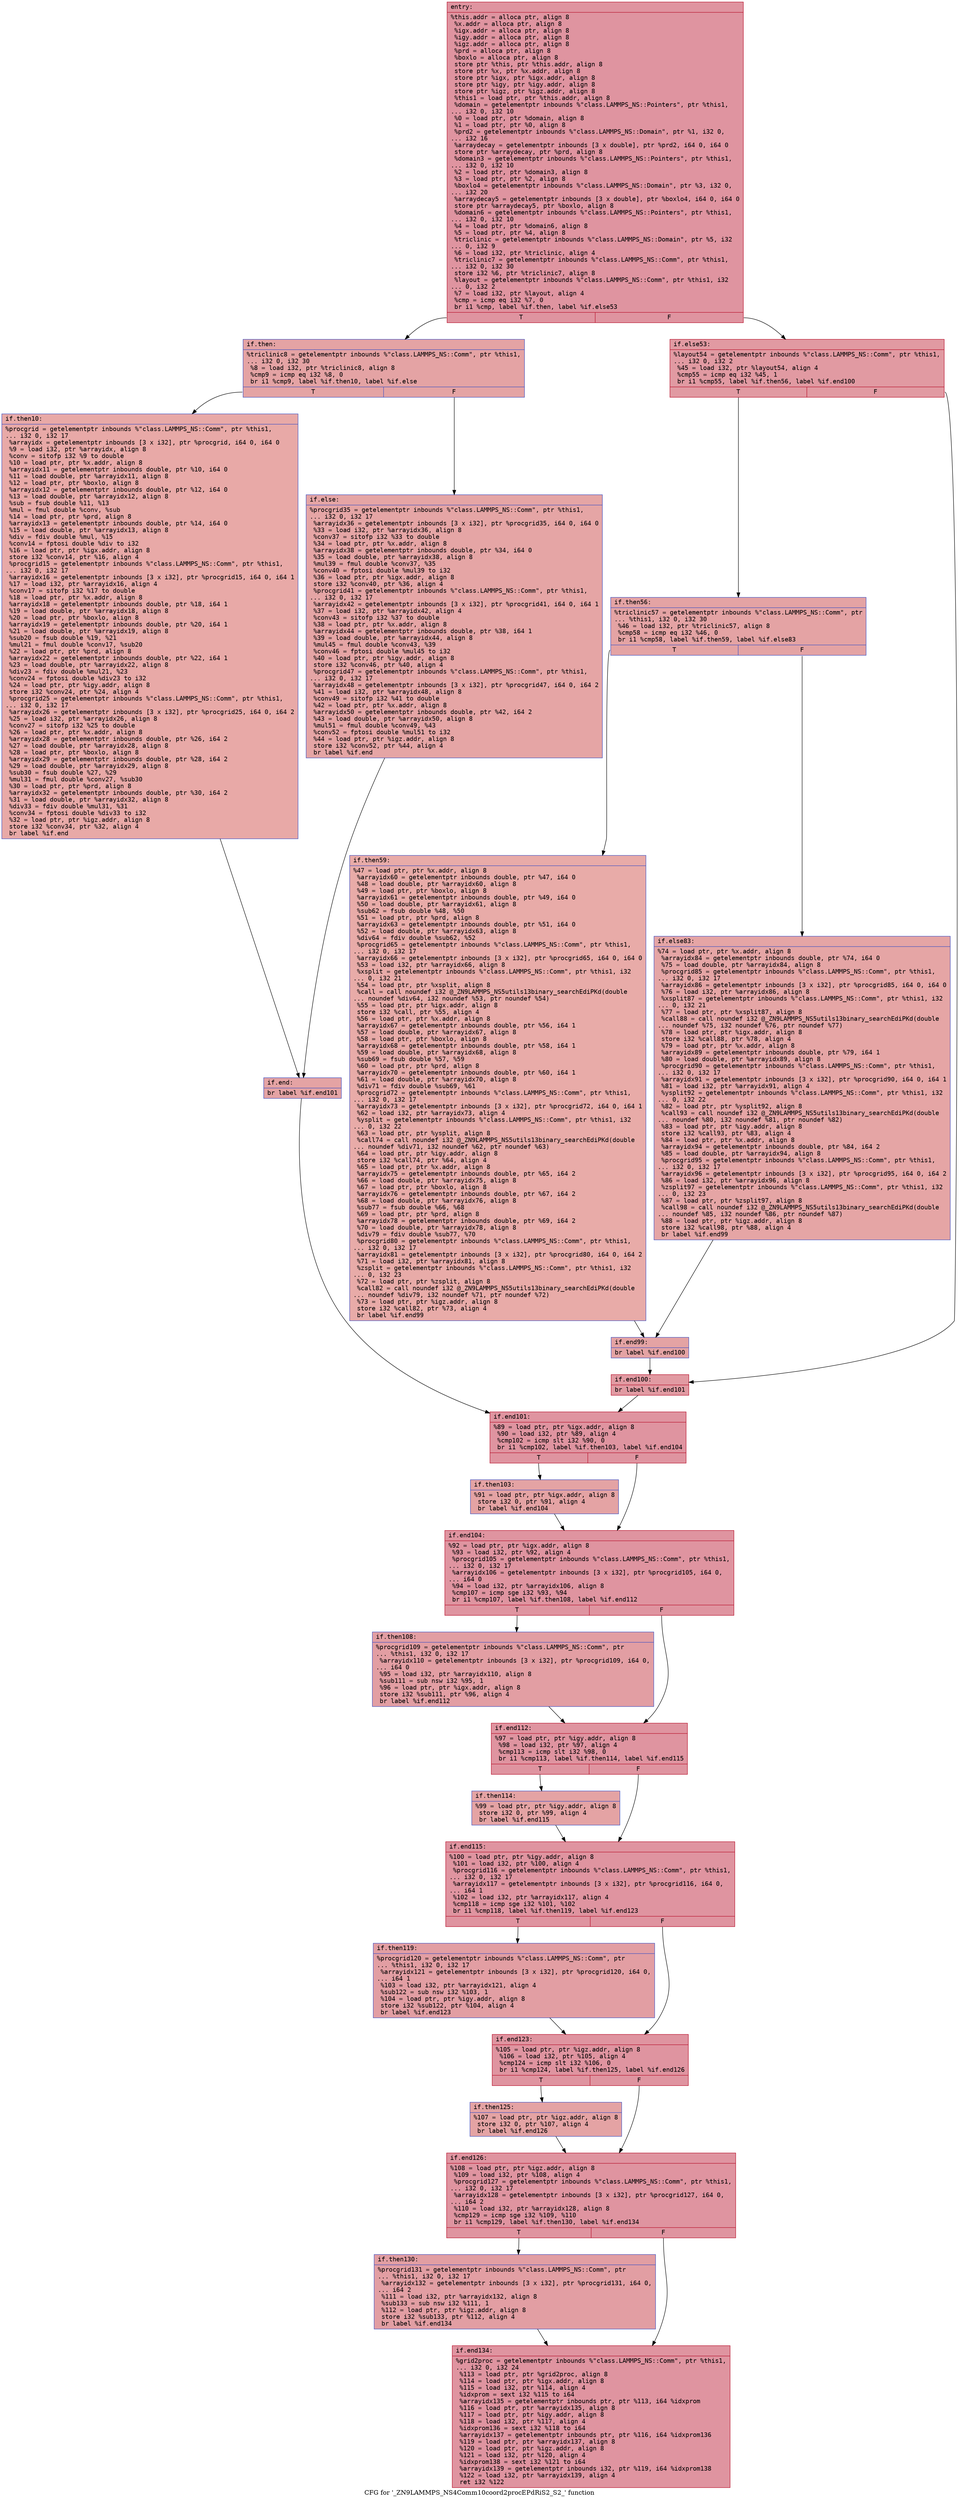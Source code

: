 digraph "CFG for '_ZN9LAMMPS_NS4Comm10coord2procEPdRiS2_S2_' function" {
	label="CFG for '_ZN9LAMMPS_NS4Comm10coord2procEPdRiS2_S2_' function";

	Node0x5626be1ecd10 [shape=record,color="#b70d28ff", style=filled, fillcolor="#b70d2870" fontname="Courier",label="{entry:\l|  %this.addr = alloca ptr, align 8\l  %x.addr = alloca ptr, align 8\l  %igx.addr = alloca ptr, align 8\l  %igy.addr = alloca ptr, align 8\l  %igz.addr = alloca ptr, align 8\l  %prd = alloca ptr, align 8\l  %boxlo = alloca ptr, align 8\l  store ptr %this, ptr %this.addr, align 8\l  store ptr %x, ptr %x.addr, align 8\l  store ptr %igx, ptr %igx.addr, align 8\l  store ptr %igy, ptr %igy.addr, align 8\l  store ptr %igz, ptr %igz.addr, align 8\l  %this1 = load ptr, ptr %this.addr, align 8\l  %domain = getelementptr inbounds %\"class.LAMMPS_NS::Pointers\", ptr %this1,\l... i32 0, i32 10\l  %0 = load ptr, ptr %domain, align 8\l  %1 = load ptr, ptr %0, align 8\l  %prd2 = getelementptr inbounds %\"class.LAMMPS_NS::Domain\", ptr %1, i32 0,\l... i32 16\l  %arraydecay = getelementptr inbounds [3 x double], ptr %prd2, i64 0, i64 0\l  store ptr %arraydecay, ptr %prd, align 8\l  %domain3 = getelementptr inbounds %\"class.LAMMPS_NS::Pointers\", ptr %this1,\l... i32 0, i32 10\l  %2 = load ptr, ptr %domain3, align 8\l  %3 = load ptr, ptr %2, align 8\l  %boxlo4 = getelementptr inbounds %\"class.LAMMPS_NS::Domain\", ptr %3, i32 0,\l... i32 20\l  %arraydecay5 = getelementptr inbounds [3 x double], ptr %boxlo4, i64 0, i64 0\l  store ptr %arraydecay5, ptr %boxlo, align 8\l  %domain6 = getelementptr inbounds %\"class.LAMMPS_NS::Pointers\", ptr %this1,\l... i32 0, i32 10\l  %4 = load ptr, ptr %domain6, align 8\l  %5 = load ptr, ptr %4, align 8\l  %triclinic = getelementptr inbounds %\"class.LAMMPS_NS::Domain\", ptr %5, i32\l... 0, i32 9\l  %6 = load i32, ptr %triclinic, align 4\l  %triclinic7 = getelementptr inbounds %\"class.LAMMPS_NS::Comm\", ptr %this1,\l... i32 0, i32 30\l  store i32 %6, ptr %triclinic7, align 8\l  %layout = getelementptr inbounds %\"class.LAMMPS_NS::Comm\", ptr %this1, i32\l... 0, i32 2\l  %7 = load i32, ptr %layout, align 4\l  %cmp = icmp eq i32 %7, 0\l  br i1 %cmp, label %if.then, label %if.else53\l|{<s0>T|<s1>F}}"];
	Node0x5626be1ecd10:s0 -> Node0x5626be1ed410[tooltip="entry -> if.then\nProbability 37.50%" ];
	Node0x5626be1ecd10:s1 -> Node0x5626be1ed480[tooltip="entry -> if.else53\nProbability 62.50%" ];
	Node0x5626be1ed410 [shape=record,color="#3d50c3ff", style=filled, fillcolor="#c32e3170" fontname="Courier",label="{if.then:\l|  %triclinic8 = getelementptr inbounds %\"class.LAMMPS_NS::Comm\", ptr %this1,\l... i32 0, i32 30\l  %8 = load i32, ptr %triclinic8, align 8\l  %cmp9 = icmp eq i32 %8, 0\l  br i1 %cmp9, label %if.then10, label %if.else\l|{<s0>T|<s1>F}}"];
	Node0x5626be1ed410:s0 -> Node0x5626be1eee40[tooltip="if.then -> if.then10\nProbability 37.50%" ];
	Node0x5626be1ed410:s1 -> Node0x5626be1eeec0[tooltip="if.then -> if.else\nProbability 62.50%" ];
	Node0x5626be1eee40 [shape=record,color="#3d50c3ff", style=filled, fillcolor="#ca3b3770" fontname="Courier",label="{if.then10:\l|  %procgrid = getelementptr inbounds %\"class.LAMMPS_NS::Comm\", ptr %this1,\l... i32 0, i32 17\l  %arrayidx = getelementptr inbounds [3 x i32], ptr %procgrid, i64 0, i64 0\l  %9 = load i32, ptr %arrayidx, align 8\l  %conv = sitofp i32 %9 to double\l  %10 = load ptr, ptr %x.addr, align 8\l  %arrayidx11 = getelementptr inbounds double, ptr %10, i64 0\l  %11 = load double, ptr %arrayidx11, align 8\l  %12 = load ptr, ptr %boxlo, align 8\l  %arrayidx12 = getelementptr inbounds double, ptr %12, i64 0\l  %13 = load double, ptr %arrayidx12, align 8\l  %sub = fsub double %11, %13\l  %mul = fmul double %conv, %sub\l  %14 = load ptr, ptr %prd, align 8\l  %arrayidx13 = getelementptr inbounds double, ptr %14, i64 0\l  %15 = load double, ptr %arrayidx13, align 8\l  %div = fdiv double %mul, %15\l  %conv14 = fptosi double %div to i32\l  %16 = load ptr, ptr %igx.addr, align 8\l  store i32 %conv14, ptr %16, align 4\l  %procgrid15 = getelementptr inbounds %\"class.LAMMPS_NS::Comm\", ptr %this1,\l... i32 0, i32 17\l  %arrayidx16 = getelementptr inbounds [3 x i32], ptr %procgrid15, i64 0, i64 1\l  %17 = load i32, ptr %arrayidx16, align 4\l  %conv17 = sitofp i32 %17 to double\l  %18 = load ptr, ptr %x.addr, align 8\l  %arrayidx18 = getelementptr inbounds double, ptr %18, i64 1\l  %19 = load double, ptr %arrayidx18, align 8\l  %20 = load ptr, ptr %boxlo, align 8\l  %arrayidx19 = getelementptr inbounds double, ptr %20, i64 1\l  %21 = load double, ptr %arrayidx19, align 8\l  %sub20 = fsub double %19, %21\l  %mul21 = fmul double %conv17, %sub20\l  %22 = load ptr, ptr %prd, align 8\l  %arrayidx22 = getelementptr inbounds double, ptr %22, i64 1\l  %23 = load double, ptr %arrayidx22, align 8\l  %div23 = fdiv double %mul21, %23\l  %conv24 = fptosi double %div23 to i32\l  %24 = load ptr, ptr %igy.addr, align 8\l  store i32 %conv24, ptr %24, align 4\l  %procgrid25 = getelementptr inbounds %\"class.LAMMPS_NS::Comm\", ptr %this1,\l... i32 0, i32 17\l  %arrayidx26 = getelementptr inbounds [3 x i32], ptr %procgrid25, i64 0, i64 2\l  %25 = load i32, ptr %arrayidx26, align 8\l  %conv27 = sitofp i32 %25 to double\l  %26 = load ptr, ptr %x.addr, align 8\l  %arrayidx28 = getelementptr inbounds double, ptr %26, i64 2\l  %27 = load double, ptr %arrayidx28, align 8\l  %28 = load ptr, ptr %boxlo, align 8\l  %arrayidx29 = getelementptr inbounds double, ptr %28, i64 2\l  %29 = load double, ptr %arrayidx29, align 8\l  %sub30 = fsub double %27, %29\l  %mul31 = fmul double %conv27, %sub30\l  %30 = load ptr, ptr %prd, align 8\l  %arrayidx32 = getelementptr inbounds double, ptr %30, i64 2\l  %31 = load double, ptr %arrayidx32, align 8\l  %div33 = fdiv double %mul31, %31\l  %conv34 = fptosi double %div33 to i32\l  %32 = load ptr, ptr %igz.addr, align 8\l  store i32 %conv34, ptr %32, align 4\l  br label %if.end\l}"];
	Node0x5626be1eee40 -> Node0x5626be1f1580[tooltip="if.then10 -> if.end\nProbability 100.00%" ];
	Node0x5626be1eeec0 [shape=record,color="#3d50c3ff", style=filled, fillcolor="#c5333470" fontname="Courier",label="{if.else:\l|  %procgrid35 = getelementptr inbounds %\"class.LAMMPS_NS::Comm\", ptr %this1,\l... i32 0, i32 17\l  %arrayidx36 = getelementptr inbounds [3 x i32], ptr %procgrid35, i64 0, i64 0\l  %33 = load i32, ptr %arrayidx36, align 8\l  %conv37 = sitofp i32 %33 to double\l  %34 = load ptr, ptr %x.addr, align 8\l  %arrayidx38 = getelementptr inbounds double, ptr %34, i64 0\l  %35 = load double, ptr %arrayidx38, align 8\l  %mul39 = fmul double %conv37, %35\l  %conv40 = fptosi double %mul39 to i32\l  %36 = load ptr, ptr %igx.addr, align 8\l  store i32 %conv40, ptr %36, align 4\l  %procgrid41 = getelementptr inbounds %\"class.LAMMPS_NS::Comm\", ptr %this1,\l... i32 0, i32 17\l  %arrayidx42 = getelementptr inbounds [3 x i32], ptr %procgrid41, i64 0, i64 1\l  %37 = load i32, ptr %arrayidx42, align 4\l  %conv43 = sitofp i32 %37 to double\l  %38 = load ptr, ptr %x.addr, align 8\l  %arrayidx44 = getelementptr inbounds double, ptr %38, i64 1\l  %39 = load double, ptr %arrayidx44, align 8\l  %mul45 = fmul double %conv43, %39\l  %conv46 = fptosi double %mul45 to i32\l  %40 = load ptr, ptr %igy.addr, align 8\l  store i32 %conv46, ptr %40, align 4\l  %procgrid47 = getelementptr inbounds %\"class.LAMMPS_NS::Comm\", ptr %this1,\l... i32 0, i32 17\l  %arrayidx48 = getelementptr inbounds [3 x i32], ptr %procgrid47, i64 0, i64 2\l  %41 = load i32, ptr %arrayidx48, align 8\l  %conv49 = sitofp i32 %41 to double\l  %42 = load ptr, ptr %x.addr, align 8\l  %arrayidx50 = getelementptr inbounds double, ptr %42, i64 2\l  %43 = load double, ptr %arrayidx50, align 8\l  %mul51 = fmul double %conv49, %43\l  %conv52 = fptosi double %mul51 to i32\l  %44 = load ptr, ptr %igz.addr, align 8\l  store i32 %conv52, ptr %44, align 4\l  br label %if.end\l}"];
	Node0x5626be1eeec0 -> Node0x5626be1f1580[tooltip="if.else -> if.end\nProbability 100.00%" ];
	Node0x5626be1f1580 [shape=record,color="#3d50c3ff", style=filled, fillcolor="#c32e3170" fontname="Courier",label="{if.end:\l|  br label %if.end101\l}"];
	Node0x5626be1f1580 -> Node0x5626be1f2c30[tooltip="if.end -> if.end101\nProbability 100.00%" ];
	Node0x5626be1ed480 [shape=record,color="#b70d28ff", style=filled, fillcolor="#bb1b2c70" fontname="Courier",label="{if.else53:\l|  %layout54 = getelementptr inbounds %\"class.LAMMPS_NS::Comm\", ptr %this1,\l... i32 0, i32 2\l  %45 = load i32, ptr %layout54, align 4\l  %cmp55 = icmp eq i32 %45, 1\l  br i1 %cmp55, label %if.then56, label %if.end100\l|{<s0>T|<s1>F}}"];
	Node0x5626be1ed480:s0 -> Node0x5626be1f2f40[tooltip="if.else53 -> if.then56\nProbability 50.00%" ];
	Node0x5626be1ed480:s1 -> Node0x5626be1f2fc0[tooltip="if.else53 -> if.end100\nProbability 50.00%" ];
	Node0x5626be1f2f40 [shape=record,color="#3d50c3ff", style=filled, fillcolor="#c32e3170" fontname="Courier",label="{if.then56:\l|  %triclinic57 = getelementptr inbounds %\"class.LAMMPS_NS::Comm\", ptr\l... %this1, i32 0, i32 30\l  %46 = load i32, ptr %triclinic57, align 8\l  %cmp58 = icmp eq i32 %46, 0\l  br i1 %cmp58, label %if.then59, label %if.else83\l|{<s0>T|<s1>F}}"];
	Node0x5626be1f2f40:s0 -> Node0x5626be1f3310[tooltip="if.then56 -> if.then59\nProbability 37.50%" ];
	Node0x5626be1f2f40:s1 -> Node0x5626be1f3390[tooltip="if.then56 -> if.else83\nProbability 62.50%" ];
	Node0x5626be1f3310 [shape=record,color="#3d50c3ff", style=filled, fillcolor="#cc403a70" fontname="Courier",label="{if.then59:\l|  %47 = load ptr, ptr %x.addr, align 8\l  %arrayidx60 = getelementptr inbounds double, ptr %47, i64 0\l  %48 = load double, ptr %arrayidx60, align 8\l  %49 = load ptr, ptr %boxlo, align 8\l  %arrayidx61 = getelementptr inbounds double, ptr %49, i64 0\l  %50 = load double, ptr %arrayidx61, align 8\l  %sub62 = fsub double %48, %50\l  %51 = load ptr, ptr %prd, align 8\l  %arrayidx63 = getelementptr inbounds double, ptr %51, i64 0\l  %52 = load double, ptr %arrayidx63, align 8\l  %div64 = fdiv double %sub62, %52\l  %procgrid65 = getelementptr inbounds %\"class.LAMMPS_NS::Comm\", ptr %this1,\l... i32 0, i32 17\l  %arrayidx66 = getelementptr inbounds [3 x i32], ptr %procgrid65, i64 0, i64 0\l  %53 = load i32, ptr %arrayidx66, align 8\l  %xsplit = getelementptr inbounds %\"class.LAMMPS_NS::Comm\", ptr %this1, i32\l... 0, i32 21\l  %54 = load ptr, ptr %xsplit, align 8\l  %call = call noundef i32 @_ZN9LAMMPS_NS5utils13binary_searchEdiPKd(double\l... noundef %div64, i32 noundef %53, ptr noundef %54)\l  %55 = load ptr, ptr %igx.addr, align 8\l  store i32 %call, ptr %55, align 4\l  %56 = load ptr, ptr %x.addr, align 8\l  %arrayidx67 = getelementptr inbounds double, ptr %56, i64 1\l  %57 = load double, ptr %arrayidx67, align 8\l  %58 = load ptr, ptr %boxlo, align 8\l  %arrayidx68 = getelementptr inbounds double, ptr %58, i64 1\l  %59 = load double, ptr %arrayidx68, align 8\l  %sub69 = fsub double %57, %59\l  %60 = load ptr, ptr %prd, align 8\l  %arrayidx70 = getelementptr inbounds double, ptr %60, i64 1\l  %61 = load double, ptr %arrayidx70, align 8\l  %div71 = fdiv double %sub69, %61\l  %procgrid72 = getelementptr inbounds %\"class.LAMMPS_NS::Comm\", ptr %this1,\l... i32 0, i32 17\l  %arrayidx73 = getelementptr inbounds [3 x i32], ptr %procgrid72, i64 0, i64 1\l  %62 = load i32, ptr %arrayidx73, align 4\l  %ysplit = getelementptr inbounds %\"class.LAMMPS_NS::Comm\", ptr %this1, i32\l... 0, i32 22\l  %63 = load ptr, ptr %ysplit, align 8\l  %call74 = call noundef i32 @_ZN9LAMMPS_NS5utils13binary_searchEdiPKd(double\l... noundef %div71, i32 noundef %62, ptr noundef %63)\l  %64 = load ptr, ptr %igy.addr, align 8\l  store i32 %call74, ptr %64, align 4\l  %65 = load ptr, ptr %x.addr, align 8\l  %arrayidx75 = getelementptr inbounds double, ptr %65, i64 2\l  %66 = load double, ptr %arrayidx75, align 8\l  %67 = load ptr, ptr %boxlo, align 8\l  %arrayidx76 = getelementptr inbounds double, ptr %67, i64 2\l  %68 = load double, ptr %arrayidx76, align 8\l  %sub77 = fsub double %66, %68\l  %69 = load ptr, ptr %prd, align 8\l  %arrayidx78 = getelementptr inbounds double, ptr %69, i64 2\l  %70 = load double, ptr %arrayidx78, align 8\l  %div79 = fdiv double %sub77, %70\l  %procgrid80 = getelementptr inbounds %\"class.LAMMPS_NS::Comm\", ptr %this1,\l... i32 0, i32 17\l  %arrayidx81 = getelementptr inbounds [3 x i32], ptr %procgrid80, i64 0, i64 2\l  %71 = load i32, ptr %arrayidx81, align 8\l  %zsplit = getelementptr inbounds %\"class.LAMMPS_NS::Comm\", ptr %this1, i32\l... 0, i32 23\l  %72 = load ptr, ptr %zsplit, align 8\l  %call82 = call noundef i32 @_ZN9LAMMPS_NS5utils13binary_searchEdiPKd(double\l... noundef %div79, i32 noundef %71, ptr noundef %72)\l  %73 = load ptr, ptr %igz.addr, align 8\l  store i32 %call82, ptr %73, align 4\l  br label %if.end99\l}"];
	Node0x5626be1f3310 -> Node0x5626be1f68a0[tooltip="if.then59 -> if.end99\nProbability 100.00%" ];
	Node0x5626be1f3390 [shape=record,color="#3d50c3ff", style=filled, fillcolor="#c5333470" fontname="Courier",label="{if.else83:\l|  %74 = load ptr, ptr %x.addr, align 8\l  %arrayidx84 = getelementptr inbounds double, ptr %74, i64 0\l  %75 = load double, ptr %arrayidx84, align 8\l  %procgrid85 = getelementptr inbounds %\"class.LAMMPS_NS::Comm\", ptr %this1,\l... i32 0, i32 17\l  %arrayidx86 = getelementptr inbounds [3 x i32], ptr %procgrid85, i64 0, i64 0\l  %76 = load i32, ptr %arrayidx86, align 8\l  %xsplit87 = getelementptr inbounds %\"class.LAMMPS_NS::Comm\", ptr %this1, i32\l... 0, i32 21\l  %77 = load ptr, ptr %xsplit87, align 8\l  %call88 = call noundef i32 @_ZN9LAMMPS_NS5utils13binary_searchEdiPKd(double\l... noundef %75, i32 noundef %76, ptr noundef %77)\l  %78 = load ptr, ptr %igx.addr, align 8\l  store i32 %call88, ptr %78, align 4\l  %79 = load ptr, ptr %x.addr, align 8\l  %arrayidx89 = getelementptr inbounds double, ptr %79, i64 1\l  %80 = load double, ptr %arrayidx89, align 8\l  %procgrid90 = getelementptr inbounds %\"class.LAMMPS_NS::Comm\", ptr %this1,\l... i32 0, i32 17\l  %arrayidx91 = getelementptr inbounds [3 x i32], ptr %procgrid90, i64 0, i64 1\l  %81 = load i32, ptr %arrayidx91, align 4\l  %ysplit92 = getelementptr inbounds %\"class.LAMMPS_NS::Comm\", ptr %this1, i32\l... 0, i32 22\l  %82 = load ptr, ptr %ysplit92, align 8\l  %call93 = call noundef i32 @_ZN9LAMMPS_NS5utils13binary_searchEdiPKd(double\l... noundef %80, i32 noundef %81, ptr noundef %82)\l  %83 = load ptr, ptr %igy.addr, align 8\l  store i32 %call93, ptr %83, align 4\l  %84 = load ptr, ptr %x.addr, align 8\l  %arrayidx94 = getelementptr inbounds double, ptr %84, i64 2\l  %85 = load double, ptr %arrayidx94, align 8\l  %procgrid95 = getelementptr inbounds %\"class.LAMMPS_NS::Comm\", ptr %this1,\l... i32 0, i32 17\l  %arrayidx96 = getelementptr inbounds [3 x i32], ptr %procgrid95, i64 0, i64 2\l  %86 = load i32, ptr %arrayidx96, align 8\l  %zsplit97 = getelementptr inbounds %\"class.LAMMPS_NS::Comm\", ptr %this1, i32\l... 0, i32 23\l  %87 = load ptr, ptr %zsplit97, align 8\l  %call98 = call noundef i32 @_ZN9LAMMPS_NS5utils13binary_searchEdiPKd(double\l... noundef %85, i32 noundef %86, ptr noundef %87)\l  %88 = load ptr, ptr %igz.addr, align 8\l  store i32 %call98, ptr %88, align 4\l  br label %if.end99\l}"];
	Node0x5626be1f3390 -> Node0x5626be1f68a0[tooltip="if.else83 -> if.end99\nProbability 100.00%" ];
	Node0x5626be1f68a0 [shape=record,color="#3d50c3ff", style=filled, fillcolor="#c32e3170" fontname="Courier",label="{if.end99:\l|  br label %if.end100\l}"];
	Node0x5626be1f68a0 -> Node0x5626be1f2fc0[tooltip="if.end99 -> if.end100\nProbability 100.00%" ];
	Node0x5626be1f2fc0 [shape=record,color="#b70d28ff", style=filled, fillcolor="#bb1b2c70" fontname="Courier",label="{if.end100:\l|  br label %if.end101\l}"];
	Node0x5626be1f2fc0 -> Node0x5626be1f2c30[tooltip="if.end100 -> if.end101\nProbability 100.00%" ];
	Node0x5626be1f2c30 [shape=record,color="#b70d28ff", style=filled, fillcolor="#b70d2870" fontname="Courier",label="{if.end101:\l|  %89 = load ptr, ptr %igx.addr, align 8\l  %90 = load i32, ptr %89, align 4\l  %cmp102 = icmp slt i32 %90, 0\l  br i1 %cmp102, label %if.then103, label %if.end104\l|{<s0>T|<s1>F}}"];
	Node0x5626be1f2c30:s0 -> Node0x5626be1f8260[tooltip="if.end101 -> if.then103\nProbability 37.50%" ];
	Node0x5626be1f2c30:s1 -> Node0x5626be1f82b0[tooltip="if.end101 -> if.end104\nProbability 62.50%" ];
	Node0x5626be1f8260 [shape=record,color="#3d50c3ff", style=filled, fillcolor="#c32e3170" fontname="Courier",label="{if.then103:\l|  %91 = load ptr, ptr %igx.addr, align 8\l  store i32 0, ptr %91, align 4\l  br label %if.end104\l}"];
	Node0x5626be1f8260 -> Node0x5626be1f82b0[tooltip="if.then103 -> if.end104\nProbability 100.00%" ];
	Node0x5626be1f82b0 [shape=record,color="#b70d28ff", style=filled, fillcolor="#b70d2870" fontname="Courier",label="{if.end104:\l|  %92 = load ptr, ptr %igx.addr, align 8\l  %93 = load i32, ptr %92, align 4\l  %procgrid105 = getelementptr inbounds %\"class.LAMMPS_NS::Comm\", ptr %this1,\l... i32 0, i32 17\l  %arrayidx106 = getelementptr inbounds [3 x i32], ptr %procgrid105, i64 0,\l... i64 0\l  %94 = load i32, ptr %arrayidx106, align 8\l  %cmp107 = icmp sge i32 %93, %94\l  br i1 %cmp107, label %if.then108, label %if.end112\l|{<s0>T|<s1>F}}"];
	Node0x5626be1f82b0:s0 -> Node0x5626be1f8980[tooltip="if.end104 -> if.then108\nProbability 50.00%" ];
	Node0x5626be1f82b0:s1 -> Node0x5626be1f8a00[tooltip="if.end104 -> if.end112\nProbability 50.00%" ];
	Node0x5626be1f8980 [shape=record,color="#3d50c3ff", style=filled, fillcolor="#be242e70" fontname="Courier",label="{if.then108:\l|  %procgrid109 = getelementptr inbounds %\"class.LAMMPS_NS::Comm\", ptr\l... %this1, i32 0, i32 17\l  %arrayidx110 = getelementptr inbounds [3 x i32], ptr %procgrid109, i64 0,\l... i64 0\l  %95 = load i32, ptr %arrayidx110, align 8\l  %sub111 = sub nsw i32 %95, 1\l  %96 = load ptr, ptr %igx.addr, align 8\l  store i32 %sub111, ptr %96, align 4\l  br label %if.end112\l}"];
	Node0x5626be1f8980 -> Node0x5626be1f8a00[tooltip="if.then108 -> if.end112\nProbability 100.00%" ];
	Node0x5626be1f8a00 [shape=record,color="#b70d28ff", style=filled, fillcolor="#b70d2870" fontname="Courier",label="{if.end112:\l|  %97 = load ptr, ptr %igy.addr, align 8\l  %98 = load i32, ptr %97, align 4\l  %cmp113 = icmp slt i32 %98, 0\l  br i1 %cmp113, label %if.then114, label %if.end115\l|{<s0>T|<s1>F}}"];
	Node0x5626be1f8a00:s0 -> Node0x5626be1f3990[tooltip="if.end112 -> if.then114\nProbability 37.50%" ];
	Node0x5626be1f8a00:s1 -> Node0x5626be1f3a10[tooltip="if.end112 -> if.end115\nProbability 62.50%" ];
	Node0x5626be1f3990 [shape=record,color="#3d50c3ff", style=filled, fillcolor="#c32e3170" fontname="Courier",label="{if.then114:\l|  %99 = load ptr, ptr %igy.addr, align 8\l  store i32 0, ptr %99, align 4\l  br label %if.end115\l}"];
	Node0x5626be1f3990 -> Node0x5626be1f3a10[tooltip="if.then114 -> if.end115\nProbability 100.00%" ];
	Node0x5626be1f3a10 [shape=record,color="#b70d28ff", style=filled, fillcolor="#b70d2870" fontname="Courier",label="{if.end115:\l|  %100 = load ptr, ptr %igy.addr, align 8\l  %101 = load i32, ptr %100, align 4\l  %procgrid116 = getelementptr inbounds %\"class.LAMMPS_NS::Comm\", ptr %this1,\l... i32 0, i32 17\l  %arrayidx117 = getelementptr inbounds [3 x i32], ptr %procgrid116, i64 0,\l... i64 1\l  %102 = load i32, ptr %arrayidx117, align 4\l  %cmp118 = icmp sge i32 %101, %102\l  br i1 %cmp118, label %if.then119, label %if.end123\l|{<s0>T|<s1>F}}"];
	Node0x5626be1f3a10:s0 -> Node0x5626be1fa0d0[tooltip="if.end115 -> if.then119\nProbability 50.00%" ];
	Node0x5626be1f3a10:s1 -> Node0x5626be1fa150[tooltip="if.end115 -> if.end123\nProbability 50.00%" ];
	Node0x5626be1fa0d0 [shape=record,color="#3d50c3ff", style=filled, fillcolor="#be242e70" fontname="Courier",label="{if.then119:\l|  %procgrid120 = getelementptr inbounds %\"class.LAMMPS_NS::Comm\", ptr\l... %this1, i32 0, i32 17\l  %arrayidx121 = getelementptr inbounds [3 x i32], ptr %procgrid120, i64 0,\l... i64 1\l  %103 = load i32, ptr %arrayidx121, align 4\l  %sub122 = sub nsw i32 %103, 1\l  %104 = load ptr, ptr %igy.addr, align 8\l  store i32 %sub122, ptr %104, align 4\l  br label %if.end123\l}"];
	Node0x5626be1fa0d0 -> Node0x5626be1fa150[tooltip="if.then119 -> if.end123\nProbability 100.00%" ];
	Node0x5626be1fa150 [shape=record,color="#b70d28ff", style=filled, fillcolor="#b70d2870" fontname="Courier",label="{if.end123:\l|  %105 = load ptr, ptr %igz.addr, align 8\l  %106 = load i32, ptr %105, align 4\l  %cmp124 = icmp slt i32 %106, 0\l  br i1 %cmp124, label %if.then125, label %if.end126\l|{<s0>T|<s1>F}}"];
	Node0x5626be1fa150:s0 -> Node0x5626be1fa8d0[tooltip="if.end123 -> if.then125\nProbability 37.50%" ];
	Node0x5626be1fa150:s1 -> Node0x5626be1fa950[tooltip="if.end123 -> if.end126\nProbability 62.50%" ];
	Node0x5626be1fa8d0 [shape=record,color="#3d50c3ff", style=filled, fillcolor="#c32e3170" fontname="Courier",label="{if.then125:\l|  %107 = load ptr, ptr %igz.addr, align 8\l  store i32 0, ptr %107, align 4\l  br label %if.end126\l}"];
	Node0x5626be1fa8d0 -> Node0x5626be1fa950[tooltip="if.then125 -> if.end126\nProbability 100.00%" ];
	Node0x5626be1fa950 [shape=record,color="#b70d28ff", style=filled, fillcolor="#b70d2870" fontname="Courier",label="{if.end126:\l|  %108 = load ptr, ptr %igz.addr, align 8\l  %109 = load i32, ptr %108, align 4\l  %procgrid127 = getelementptr inbounds %\"class.LAMMPS_NS::Comm\", ptr %this1,\l... i32 0, i32 17\l  %arrayidx128 = getelementptr inbounds [3 x i32], ptr %procgrid127, i64 0,\l... i64 2\l  %110 = load i32, ptr %arrayidx128, align 8\l  %cmp129 = icmp sge i32 %109, %110\l  br i1 %cmp129, label %if.then130, label %if.end134\l|{<s0>T|<s1>F}}"];
	Node0x5626be1fa950:s0 -> Node0x5626be1fb020[tooltip="if.end126 -> if.then130\nProbability 50.00%" ];
	Node0x5626be1fa950:s1 -> Node0x5626be1fb0a0[tooltip="if.end126 -> if.end134\nProbability 50.00%" ];
	Node0x5626be1fb020 [shape=record,color="#3d50c3ff", style=filled, fillcolor="#be242e70" fontname="Courier",label="{if.then130:\l|  %procgrid131 = getelementptr inbounds %\"class.LAMMPS_NS::Comm\", ptr\l... %this1, i32 0, i32 17\l  %arrayidx132 = getelementptr inbounds [3 x i32], ptr %procgrid131, i64 0,\l... i64 2\l  %111 = load i32, ptr %arrayidx132, align 8\l  %sub133 = sub nsw i32 %111, 1\l  %112 = load ptr, ptr %igz.addr, align 8\l  store i32 %sub133, ptr %112, align 4\l  br label %if.end134\l}"];
	Node0x5626be1fb020 -> Node0x5626be1fb0a0[tooltip="if.then130 -> if.end134\nProbability 100.00%" ];
	Node0x5626be1fb0a0 [shape=record,color="#b70d28ff", style=filled, fillcolor="#b70d2870" fontname="Courier",label="{if.end134:\l|  %grid2proc = getelementptr inbounds %\"class.LAMMPS_NS::Comm\", ptr %this1,\l... i32 0, i32 24\l  %113 = load ptr, ptr %grid2proc, align 8\l  %114 = load ptr, ptr %igx.addr, align 8\l  %115 = load i32, ptr %114, align 4\l  %idxprom = sext i32 %115 to i64\l  %arrayidx135 = getelementptr inbounds ptr, ptr %113, i64 %idxprom\l  %116 = load ptr, ptr %arrayidx135, align 8\l  %117 = load ptr, ptr %igy.addr, align 8\l  %118 = load i32, ptr %117, align 4\l  %idxprom136 = sext i32 %118 to i64\l  %arrayidx137 = getelementptr inbounds ptr, ptr %116, i64 %idxprom136\l  %119 = load ptr, ptr %arrayidx137, align 8\l  %120 = load ptr, ptr %igz.addr, align 8\l  %121 = load i32, ptr %120, align 4\l  %idxprom138 = sext i32 %121 to i64\l  %arrayidx139 = getelementptr inbounds i32, ptr %119, i64 %idxprom138\l  %122 = load i32, ptr %arrayidx139, align 4\l  ret i32 %122\l}"];
}
